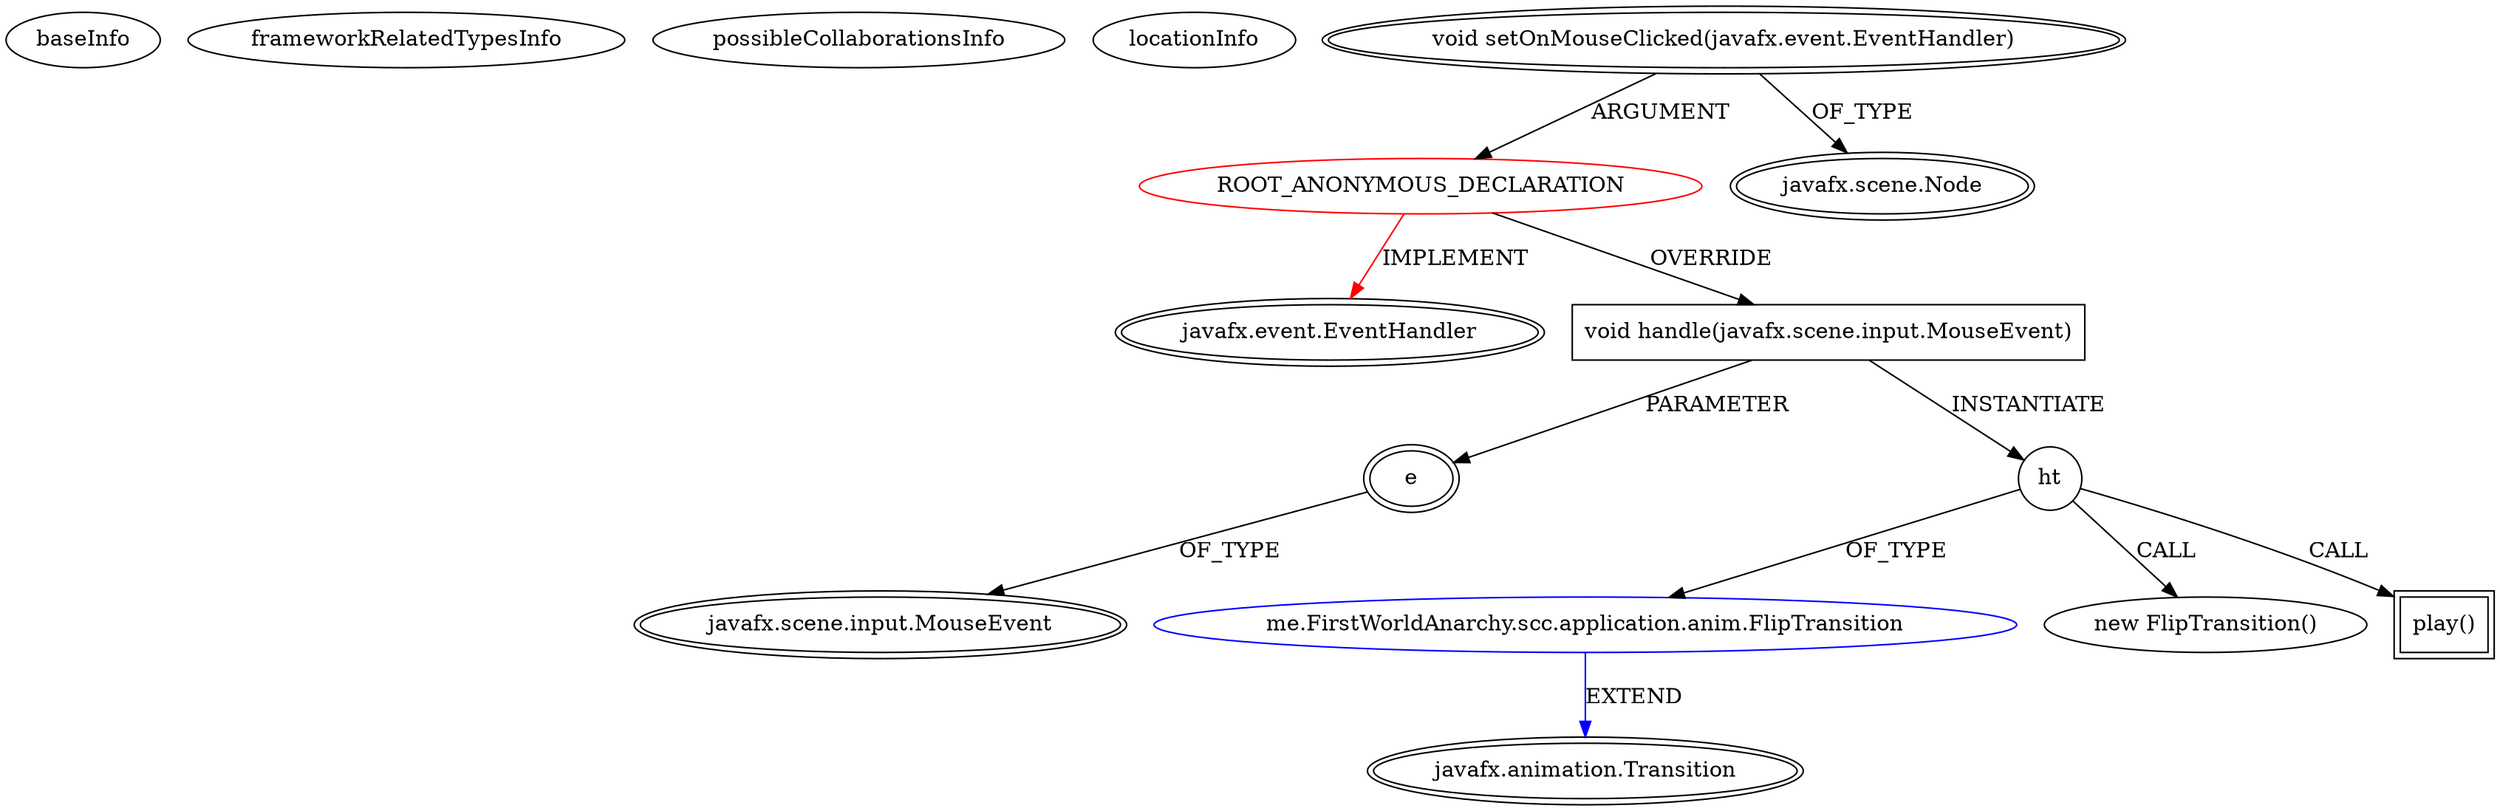digraph {
baseInfo[graphId=4477,category="extension_graph",isAnonymous=true,possibleRelation=true]
frameworkRelatedTypesInfo[0="javafx.event.EventHandler"]
possibleCollaborationsInfo[0="4477~OVERRIDING_METHOD_DECLARATION-INSTANTIATION-~javafx.event.EventHandler ~javafx.animation.Transition ~true~false"]
locationInfo[projectName="tarunbod-SummonCommandCreator",filePath="/tarunbod-SummonCommandCreator/SummonCommandCreator-master/src/me/FirstWorldAnarchy/scc/application/FXMLDocumentController.java",contextSignature="void initialize(java.net.URL,java.util.ResourceBundle)",graphId="4477"]
0[label="ROOT_ANONYMOUS_DECLARATION",vertexType="ROOT_ANONYMOUS_DECLARATION",isFrameworkType=false,color=red]
1[label="javafx.event.EventHandler",vertexType="FRAMEWORK_INTERFACE_TYPE",isFrameworkType=true,peripheries=2]
2[label="void setOnMouseClicked(javafx.event.EventHandler)",vertexType="OUTSIDE_CALL",isFrameworkType=true,peripheries=2]
3[label="javafx.scene.Node",vertexType="FRAMEWORK_CLASS_TYPE",isFrameworkType=true,peripheries=2]
4[label="void handle(javafx.scene.input.MouseEvent)",vertexType="OVERRIDING_METHOD_DECLARATION",isFrameworkType=false,shape=box]
5[label="e",vertexType="PARAMETER_DECLARATION",isFrameworkType=true,peripheries=2]
6[label="javafx.scene.input.MouseEvent",vertexType="FRAMEWORK_CLASS_TYPE",isFrameworkType=true,peripheries=2]
8[label="ht",vertexType="VARIABLE_EXPRESION",isFrameworkType=false,shape=circle]
9[label="me.FirstWorldAnarchy.scc.application.anim.FlipTransition",vertexType="REFERENCE_CLIENT_CLASS_DECLARATION",isFrameworkType=false,color=blue]
10[label="javafx.animation.Transition",vertexType="FRAMEWORK_CLASS_TYPE",isFrameworkType=true,peripheries=2]
7[label="new FlipTransition()",vertexType="CONSTRUCTOR_CALL",isFrameworkType=false]
12[label="play()",vertexType="INSIDE_CALL",isFrameworkType=true,peripheries=2,shape=box]
0->1[label="IMPLEMENT",color=red]
2->0[label="ARGUMENT"]
2->3[label="OF_TYPE"]
0->4[label="OVERRIDE"]
5->6[label="OF_TYPE"]
4->5[label="PARAMETER"]
4->8[label="INSTANTIATE"]
9->10[label="EXTEND",color=blue]
8->9[label="OF_TYPE"]
8->7[label="CALL"]
8->12[label="CALL"]
}
